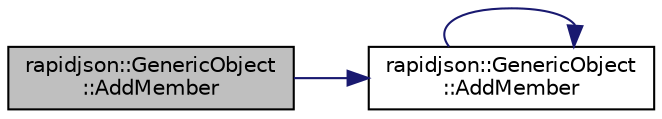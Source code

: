digraph "rapidjson::GenericObject::AddMember"
{
 // INTERACTIVE_SVG=YES
 // LATEX_PDF_SIZE
  edge [fontname="Helvetica",fontsize="10",labelfontname="Helvetica",labelfontsize="10"];
  node [fontname="Helvetica",fontsize="10",shape=record];
  rankdir="LR";
  Node16 [label="rapidjson::GenericObject\l::AddMember",height=0.2,width=0.4,color="black", fillcolor="grey75", style="filled", fontcolor="black",tooltip=" "];
  Node16 -> Node17 [color="midnightblue",fontsize="10",style="solid",fontname="Helvetica"];
  Node17 [label="rapidjson::GenericObject\l::AddMember",height=0.2,width=0.4,color="black", fillcolor="white", style="filled",URL="$classrapidjson_1_1_generic_object.html#ae811070cbc37cc67bb80a8bdb7d6db14",tooltip=" "];
  Node17 -> Node17 [color="midnightblue",fontsize="10",style="solid",fontname="Helvetica"];
}
